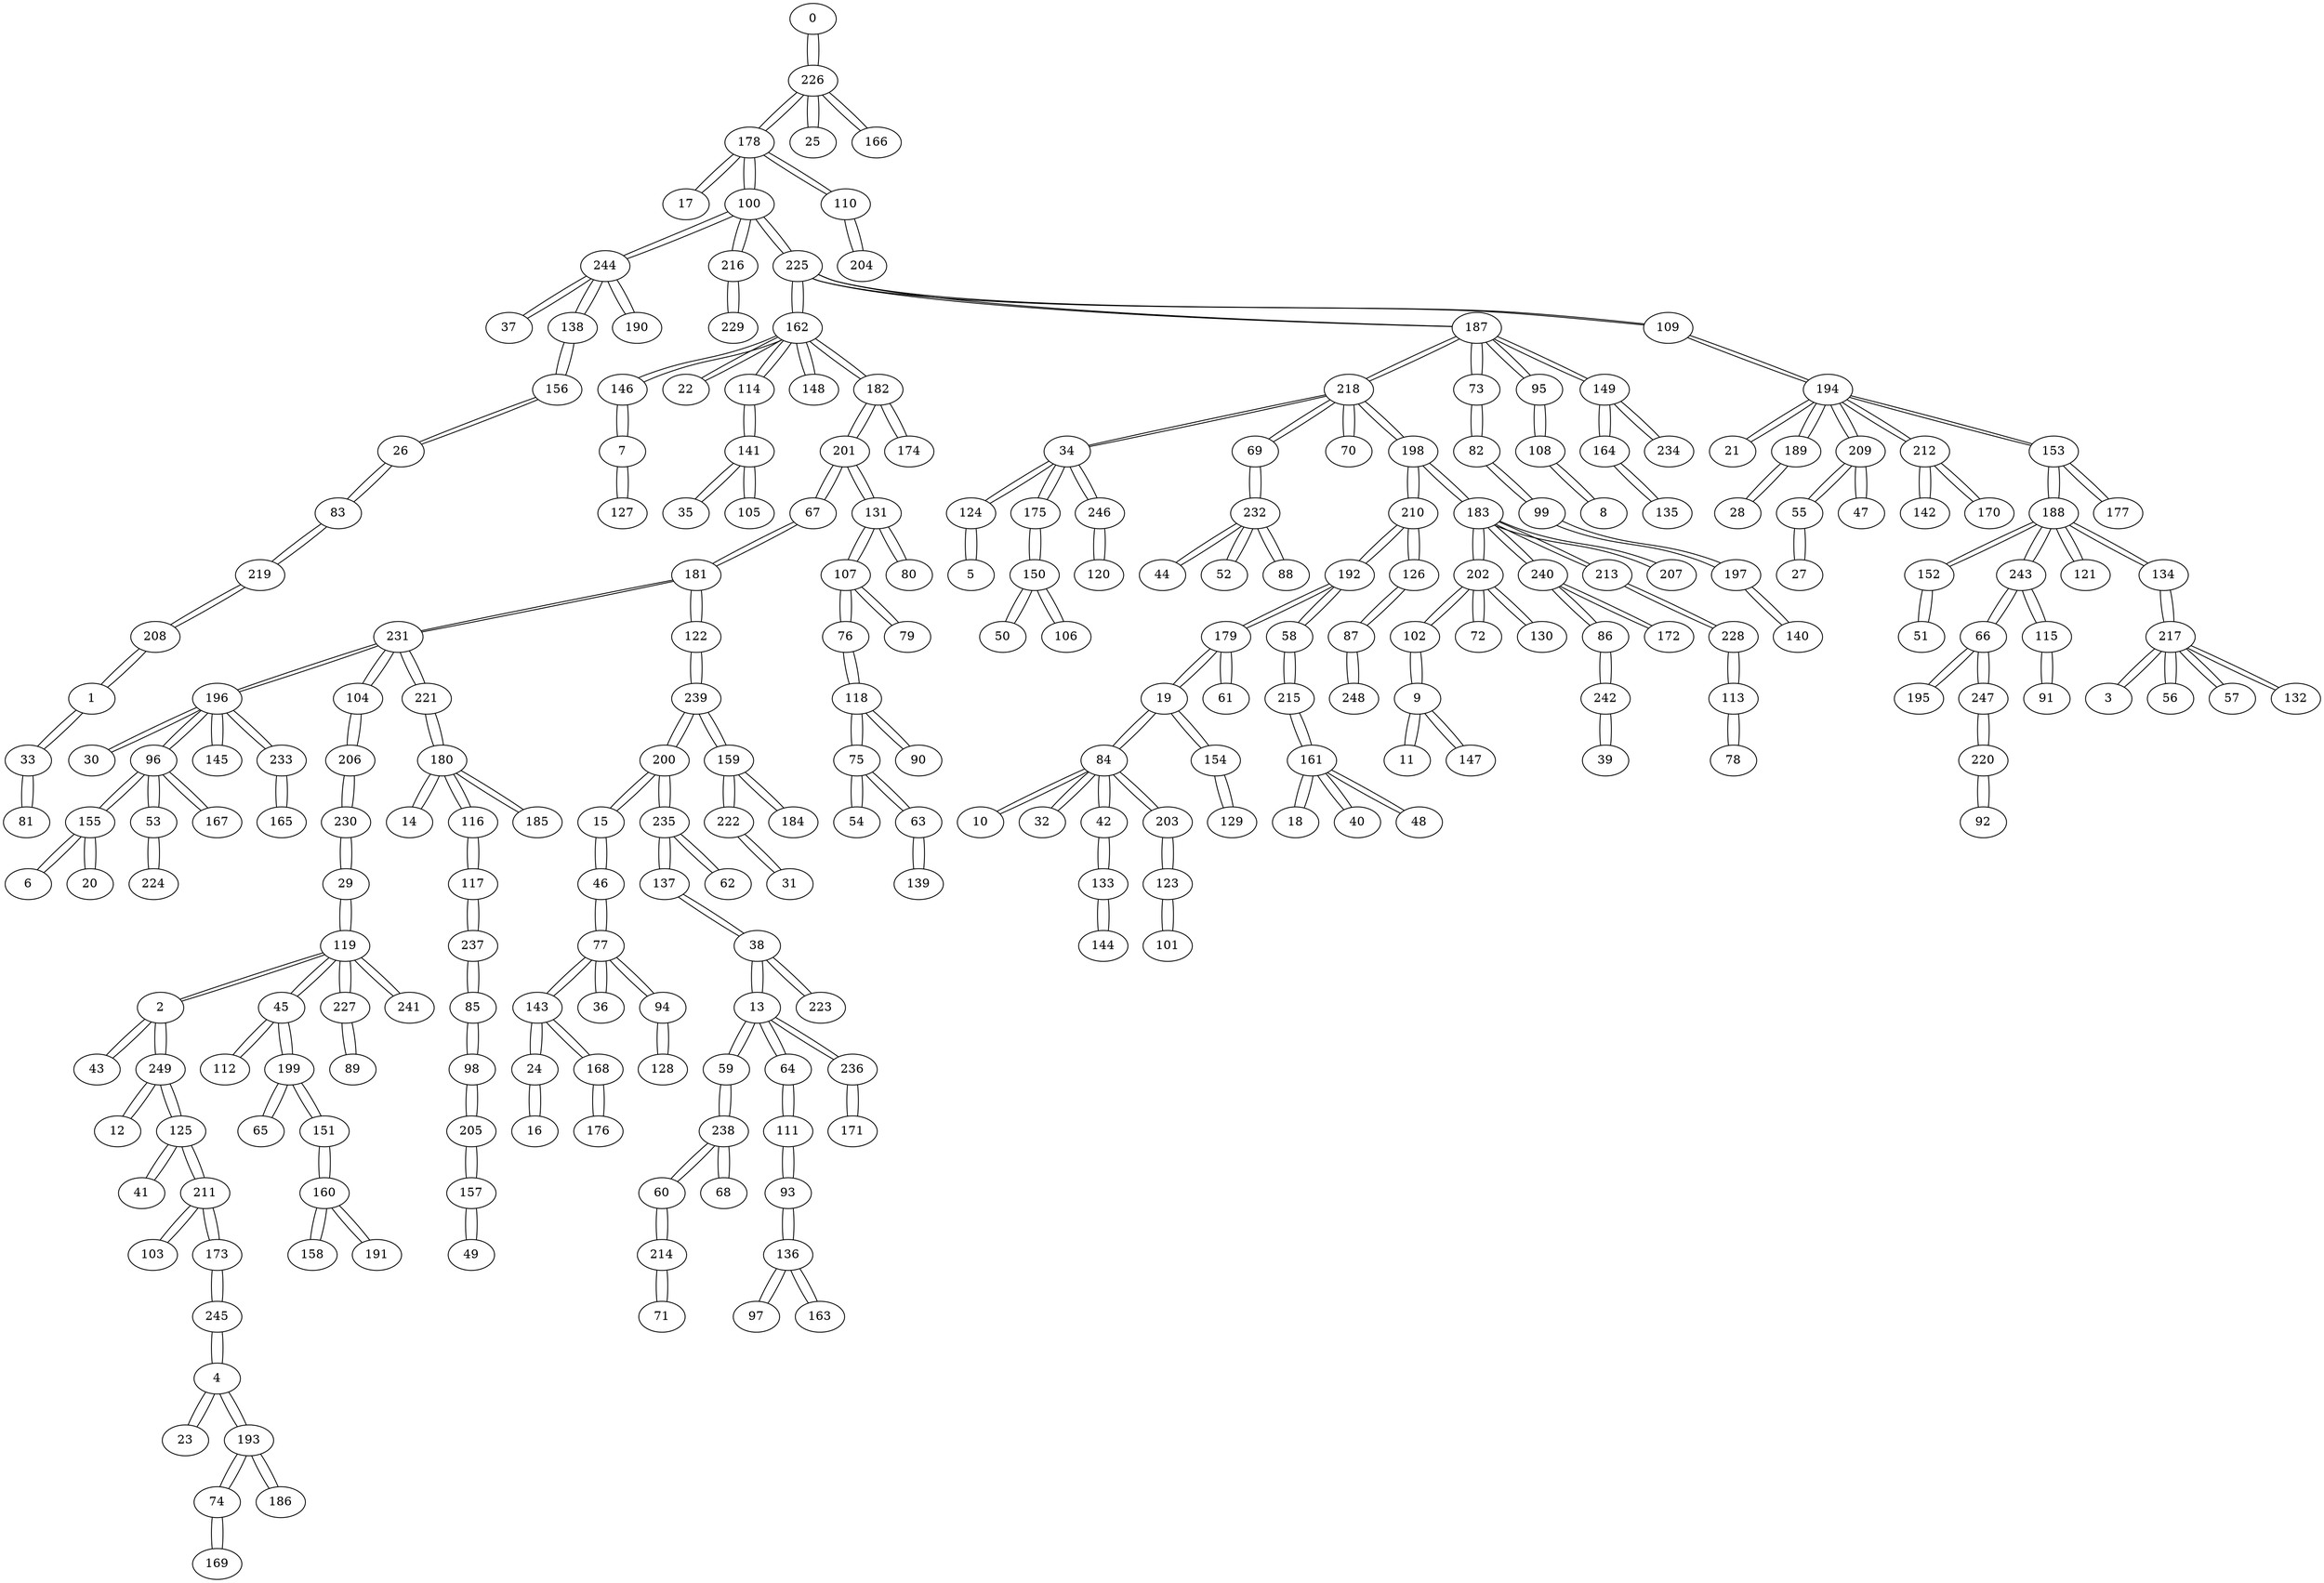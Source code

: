 graph {
0 -- 226 [ distancia=1 ]
1 -- 33 [ distancia=2 ]
1 -- 208 [ distancia=2 ]
2 -- 43 [ distancia=1 ]
2 -- 119 [ distancia=1 ]
2 -- 249 [ distancia=1 ]
3 -- 217 [ distancia=1 ]
4 -- 23 [ distancia=1 ]
4 -- 193 [ distancia=1 ]
4 -- 245 [ distancia=2 ]
5 -- 124 [ distancia=1 ]
6 -- 155 [ distancia=1 ]
7 -- 127 [ distancia=1 ]
7 -- 146 [ distancia=1 ]
8 -- 108 [ distancia=1 ]
9 -- 11 [ distancia=1 ]
9 -- 102 [ distancia=1 ]
9 -- 147 [ distancia=1 ]
10 -- 84 [ distancia=2 ]
11 -- 9 [ distancia=1 ]
12 -- 249 [ distancia=1 ]
13 -- 38 [ distancia=1 ]
13 -- 59 [ distancia=1 ]
13 -- 64 [ distancia=1 ]
13 -- 236 [ distancia=1 ]
14 -- 180 [ distancia=2 ]
15 -- 46 [ distancia=1 ]
15 -- 200 [ distancia=1 ]
16 -- 24 [ distancia=2 ]
17 -- 178 [ distancia=1 ]
18 -- 161 [ distancia=1 ]
19 -- 84 [ distancia=1 ]
19 -- 154 [ distancia=1 ]
19 -- 179 [ distancia=1 ]
20 -- 155 [ distancia=1 ]
21 -- 194 [ distancia=1 ]
22 -- 162 [ distancia=1 ]
23 -- 4 [ distancia=1 ]
24 -- 143 [ distancia=1 ]
24 -- 16 [ distancia=2 ]
25 -- 226 [ distancia=1 ]
26 -- 83 [ distancia=1 ]
26 -- 156 [ distancia=1 ]
27 -- 55 [ distancia=3 ]
28 -- 189 [ distancia=2 ]
29 -- 119 [ distancia=1 ]
29 -- 230 [ distancia=1 ]
30 -- 196 [ distancia=2 ]
31 -- 222 [ distancia=1 ]
32 -- 84 [ distancia=1 ]
33 -- 81 [ distancia=1 ]
33 -- 1 [ distancia=2 ]
34 -- 124 [ distancia=1 ]
34 -- 175 [ distancia=1 ]
34 -- 218 [ distancia=1 ]
34 -- 246 [ distancia=1 ]
35 -- 141 [ distancia=1 ]
36 -- 77 [ distancia=1 ]
37 -- 244 [ distancia=2 ]
38 -- 13 [ distancia=1 ]
38 -- 137 [ distancia=1 ]
38 -- 223 [ distancia=1 ]
39 -- 242 [ distancia=1 ]
40 -- 161 [ distancia=1 ]
41 -- 125 [ distancia=1 ]
42 -- 84 [ distancia=1 ]
42 -- 133 [ distancia=1 ]
43 -- 2 [ distancia=1 ]
44 -- 232 [ distancia=1 ]
45 -- 112 [ distancia=1 ]
45 -- 119 [ distancia=1 ]
45 -- 199 [ distancia=1 ]
46 -- 15 [ distancia=1 ]
46 -- 77 [ distancia=1 ]
47 -- 209 [ distancia=1 ]
48 -- 161 [ distancia=1 ]
49 -- 157 [ distancia=3 ]
50 -- 150 [ distancia=4 ]
51 -- 152 [ distancia=1 ]
52 -- 232 [ distancia=1 ]
53 -- 96 [ distancia=1 ]
53 -- 224 [ distancia=1 ]
54 -- 75 [ distancia=2 ]
55 -- 209 [ distancia=1 ]
55 -- 27 [ distancia=3 ]
56 -- 217 [ distancia=3 ]
57 -- 217 [ distancia=2 ]
58 -- 192 [ distancia=1 ]
58 -- 215 [ distancia=1 ]
59 -- 13 [ distancia=1 ]
59 -- 238 [ distancia=1 ]
60 -- 214 [ distancia=1 ]
60 -- 238 [ distancia=2 ]
61 -- 179 [ distancia=1 ]
62 -- 235 [ distancia=1 ]
63 -- 75 [ distancia=1 ]
63 -- 139 [ distancia=1 ]
64 -- 13 [ distancia=1 ]
64 -- 111 [ distancia=1 ]
65 -- 199 [ distancia=1 ]
66 -- 195 [ distancia=1 ]
66 -- 243 [ distancia=1 ]
66 -- 247 [ distancia=2 ]
67 -- 181 [ distancia=1 ]
67 -- 201 [ distancia=1 ]
68 -- 238 [ distancia=2 ]
69 -- 218 [ distancia=1 ]
69 -- 232 [ distancia=1 ]
70 -- 218 [ distancia=1 ]
71 -- 214 [ distancia=1 ]
72 -- 202 [ distancia=1 ]
73 -- 82 [ distancia=1 ]
73 -- 187 [ distancia=1 ]
74 -- 169 [ distancia=2 ]
74 -- 193 [ distancia=2 ]
75 -- 63 [ distancia=1 ]
75 -- 118 [ distancia=1 ]
75 -- 54 [ distancia=2 ]
76 -- 107 [ distancia=1 ]
76 -- 118 [ distancia=1 ]
77 -- 36 [ distancia=1 ]
77 -- 46 [ distancia=1 ]
77 -- 143 [ distancia=1 ]
77 -- 94 [ distancia=2 ]
78 -- 113 [ distancia=1 ]
79 -- 107 [ distancia=1 ]
80 -- 131 [ distancia=1 ]
81 -- 33 [ distancia=1 ]
82 -- 73 [ distancia=1 ]
82 -- 99 [ distancia=1 ]
83 -- 26 [ distancia=1 ]
83 -- 219 [ distancia=1 ]
84 -- 19 [ distancia=1 ]
84 -- 32 [ distancia=1 ]
84 -- 42 [ distancia=1 ]
84 -- 203 [ distancia=1 ]
84 -- 10 [ distancia=2 ]
85 -- 98 [ distancia=1 ]
85 -- 237 [ distancia=2 ]
86 -- 240 [ distancia=1 ]
86 -- 242 [ distancia=1 ]
87 -- 126 [ distancia=1 ]
87 -- 248 [ distancia=1 ]
88 -- 232 [ distancia=1 ]
89 -- 227 [ distancia=2 ]
90 -- 118 [ distancia=1 ]
91 -- 115 [ distancia=1 ]
92 -- 220 [ distancia=1 ]
93 -- 111 [ distancia=1 ]
93 -- 136 [ distancia=1 ]
94 -- 128 [ distancia=1 ]
94 -- 77 [ distancia=2 ]
95 -- 108 [ distancia=1 ]
95 -- 187 [ distancia=2 ]
96 -- 53 [ distancia=1 ]
96 -- 155 [ distancia=1 ]
96 -- 167 [ distancia=1 ]
96 -- 196 [ distancia=1 ]
97 -- 136 [ distancia=1 ]
98 -- 85 [ distancia=1 ]
98 -- 205 [ distancia=1 ]
99 -- 82 [ distancia=1 ]
99 -- 197 [ distancia=1 ]
100 -- 178 [ distancia=1 ]
100 -- 216 [ distancia=1 ]
100 -- 225 [ distancia=1 ]
100 -- 244 [ distancia=1 ]
101 -- 123 [ distancia=2 ]
102 -- 9 [ distancia=1 ]
102 -- 202 [ distancia=1 ]
103 -- 211 [ distancia=2 ]
104 -- 206 [ distancia=1 ]
104 -- 231 [ distancia=1 ]
105 -- 141 [ distancia=2 ]
106 -- 150 [ distancia=4 ]
107 -- 76 [ distancia=1 ]
107 -- 79 [ distancia=1 ]
107 -- 131 [ distancia=1 ]
108 -- 8 [ distancia=1 ]
108 -- 95 [ distancia=1 ]
109 -- 194 [ distancia=1 ]
109 -- 225 [ distancia=1 ]
110 -- 178 [ distancia=1 ]
110 -- 204 [ distancia=1 ]
111 -- 64 [ distancia=1 ]
111 -- 93 [ distancia=1 ]
112 -- 45 [ distancia=1 ]
113 -- 78 [ distancia=1 ]
113 -- 228 [ distancia=1 ]
114 -- 141 [ distancia=1 ]
114 -- 162 [ distancia=1 ]
115 -- 91 [ distancia=1 ]
115 -- 243 [ distancia=1 ]
116 -- 117 [ distancia=1 ]
116 -- 180 [ distancia=1 ]
117 -- 116 [ distancia=1 ]
117 -- 237 [ distancia=1 ]
118 -- 75 [ distancia=1 ]
118 -- 76 [ distancia=1 ]
118 -- 90 [ distancia=1 ]
119 -- 2 [ distancia=1 ]
119 -- 29 [ distancia=1 ]
119 -- 45 [ distancia=1 ]
119 -- 227 [ distancia=1 ]
119 -- 241 [ distancia=1 ]
120 -- 246 [ distancia=2 ]
121 -- 188 [ distancia=2 ]
122 -- 181 [ distancia=1 ]
122 -- 239 [ distancia=1 ]
123 -- 101 [ distancia=2 ]
123 -- 203 [ distancia=2 ]
124 -- 5 [ distancia=1 ]
124 -- 34 [ distancia=1 ]
125 -- 41 [ distancia=1 ]
125 -- 211 [ distancia=1 ]
125 -- 249 [ distancia=1 ]
126 -- 87 [ distancia=1 ]
126 -- 210 [ distancia=1 ]
127 -- 7 [ distancia=1 ]
128 -- 94 [ distancia=1 ]
129 -- 154 [ distancia=1 ]
130 -- 202 [ distancia=1 ]
131 -- 80 [ distancia=1 ]
131 -- 107 [ distancia=1 ]
131 -- 201 [ distancia=1 ]
132 -- 217 [ distancia=2 ]
133 -- 42 [ distancia=1 ]
133 -- 144 [ distancia=1 ]
134 -- 188 [ distancia=1 ]
134 -- 217 [ distancia=1 ]
135 -- 164 [ distancia=1 ]
136 -- 93 [ distancia=1 ]
136 -- 97 [ distancia=1 ]
136 -- 163 [ distancia=1 ]
137 -- 38 [ distancia=1 ]
137 -- 235 [ distancia=1 ]
138 -- 156 [ distancia=1 ]
138 -- 244 [ distancia=1 ]
139 -- 63 [ distancia=1 ]
140 -- 197 [ distancia=3 ]
141 -- 35 [ distancia=1 ]
141 -- 114 [ distancia=1 ]
141 -- 105 [ distancia=2 ]
142 -- 212 [ distancia=1 ]
143 -- 24 [ distancia=1 ]
143 -- 77 [ distancia=1 ]
143 -- 168 [ distancia=2 ]
144 -- 133 [ distancia=1 ]
145 -- 196 [ distancia=1 ]
146 -- 7 [ distancia=1 ]
146 -- 162 [ distancia=1 ]
147 -- 9 [ distancia=1 ]
148 -- 162 [ distancia=1 ]
149 -- 164 [ distancia=1 ]
149 -- 187 [ distancia=1 ]
149 -- 234 [ distancia=2 ]
150 -- 175 [ distancia=2 ]
150 -- 50 [ distancia=4 ]
150 -- 106 [ distancia=4 ]
151 -- 160 [ distancia=1 ]
151 -- 199 [ distancia=2 ]
152 -- 51 [ distancia=1 ]
152 -- 188 [ distancia=1 ]
153 -- 177 [ distancia=1 ]
153 -- 188 [ distancia=1 ]
153 -- 194 [ distancia=1 ]
154 -- 19 [ distancia=1 ]
154 -- 129 [ distancia=1 ]
155 -- 6 [ distancia=1 ]
155 -- 20 [ distancia=1 ]
155 -- 96 [ distancia=1 ]
156 -- 26 [ distancia=1 ]
156 -- 138 [ distancia=1 ]
157 -- 205 [ distancia=1 ]
157 -- 49 [ distancia=3 ]
158 -- 160 [ distancia=2 ]
159 -- 239 [ distancia=1 ]
159 -- 184 [ distancia=2 ]
159 -- 222 [ distancia=2 ]
160 -- 151 [ distancia=1 ]
160 -- 158 [ distancia=2 ]
160 -- 191 [ distancia=4 ]
161 -- 18 [ distancia=1 ]
161 -- 40 [ distancia=1 ]
161 -- 48 [ distancia=1 ]
161 -- 215 [ distancia=1 ]
162 -- 22 [ distancia=1 ]
162 -- 114 [ distancia=1 ]
162 -- 146 [ distancia=1 ]
162 -- 148 [ distancia=1 ]
162 -- 182 [ distancia=1 ]
162 -- 225 [ distancia=1 ]
163 -- 136 [ distancia=1 ]
164 -- 135 [ distancia=1 ]
164 -- 149 [ distancia=1 ]
165 -- 233 [ distancia=2 ]
166 -- 226 [ distancia=3 ]
167 -- 96 [ distancia=1 ]
168 -- 143 [ distancia=2 ]
168 -- 176 [ distancia=2 ]
169 -- 74 [ distancia=2 ]
170 -- 212 [ distancia=2 ]
171 -- 236 [ distancia=2 ]
172 -- 240 [ distancia=1 ]
173 -- 211 [ distancia=1 ]
173 -- 245 [ distancia=2 ]
174 -- 182 [ distancia=1 ]
175 -- 34 [ distancia=1 ]
175 -- 150 [ distancia=2 ]
176 -- 168 [ distancia=2 ]
177 -- 153 [ distancia=1 ]
178 -- 17 [ distancia=1 ]
178 -- 100 [ distancia=1 ]
178 -- 110 [ distancia=1 ]
178 -- 226 [ distancia=1 ]
179 -- 19 [ distancia=1 ]
179 -- 61 [ distancia=1 ]
179 -- 192 [ distancia=1 ]
180 -- 116 [ distancia=1 ]
180 -- 185 [ distancia=1 ]
180 -- 221 [ distancia=1 ]
180 -- 14 [ distancia=2 ]
181 -- 67 [ distancia=1 ]
181 -- 122 [ distancia=1 ]
181 -- 231 [ distancia=1 ]
182 -- 162 [ distancia=1 ]
182 -- 174 [ distancia=1 ]
182 -- 201 [ distancia=1 ]
183 -- 198 [ distancia=1 ]
183 -- 202 [ distancia=1 ]
183 -- 213 [ distancia=1 ]
183 -- 240 [ distancia=1 ]
183 -- 207 [ distancia=2 ]
184 -- 159 [ distancia=2 ]
185 -- 180 [ distancia=1 ]
186 -- 193 [ distancia=1 ]
187 -- 73 [ distancia=1 ]
187 -- 149 [ distancia=1 ]
187 -- 218 [ distancia=1 ]
187 -- 225 [ distancia=1 ]
187 -- 95 [ distancia=2 ]
188 -- 134 [ distancia=1 ]
188 -- 152 [ distancia=1 ]
188 -- 153 [ distancia=1 ]
188 -- 243 [ distancia=1 ]
188 -- 121 [ distancia=2 ]
189 -- 28 [ distancia=2 ]
189 -- 194 [ distancia=2 ]
190 -- 244 [ distancia=2 ]
191 -- 160 [ distancia=4 ]
192 -- 58 [ distancia=1 ]
192 -- 179 [ distancia=1 ]
192 -- 210 [ distancia=1 ]
193 -- 4 [ distancia=1 ]
193 -- 186 [ distancia=1 ]
193 -- 74 [ distancia=2 ]
194 -- 21 [ distancia=1 ]
194 -- 109 [ distancia=1 ]
194 -- 153 [ distancia=1 ]
194 -- 209 [ distancia=1 ]
194 -- 212 [ distancia=1 ]
194 -- 189 [ distancia=2 ]
195 -- 66 [ distancia=1 ]
196 -- 96 [ distancia=1 ]
196 -- 145 [ distancia=1 ]
196 -- 231 [ distancia=1 ]
196 -- 30 [ distancia=2 ]
196 -- 233 [ distancia=2 ]
197 -- 99 [ distancia=1 ]
197 -- 140 [ distancia=3 ]
198 -- 183 [ distancia=1 ]
198 -- 210 [ distancia=1 ]
198 -- 218 [ distancia=1 ]
199 -- 45 [ distancia=1 ]
199 -- 65 [ distancia=1 ]
199 -- 151 [ distancia=2 ]
200 -- 15 [ distancia=1 ]
200 -- 235 [ distancia=1 ]
200 -- 239 [ distancia=1 ]
201 -- 67 [ distancia=1 ]
201 -- 131 [ distancia=1 ]
201 -- 182 [ distancia=1 ]
202 -- 72 [ distancia=1 ]
202 -- 102 [ distancia=1 ]
202 -- 130 [ distancia=1 ]
202 -- 183 [ distancia=1 ]
203 -- 84 [ distancia=1 ]
203 -- 123 [ distancia=2 ]
204 -- 110 [ distancia=1 ]
205 -- 98 [ distancia=1 ]
205 -- 157 [ distancia=1 ]
206 -- 104 [ distancia=1 ]
206 -- 230 [ distancia=1 ]
207 -- 183 [ distancia=2 ]
208 -- 219 [ distancia=1 ]
208 -- 1 [ distancia=2 ]
209 -- 47 [ distancia=1 ]
209 -- 55 [ distancia=1 ]
209 -- 194 [ distancia=1 ]
210 -- 126 [ distancia=1 ]
210 -- 192 [ distancia=1 ]
210 -- 198 [ distancia=1 ]
211 -- 125 [ distancia=1 ]
211 -- 173 [ distancia=1 ]
211 -- 103 [ distancia=2 ]
212 -- 142 [ distancia=1 ]
212 -- 194 [ distancia=1 ]
212 -- 170 [ distancia=2 ]
213 -- 183 [ distancia=1 ]
213 -- 228 [ distancia=1 ]
214 -- 60 [ distancia=1 ]
214 -- 71 [ distancia=1 ]
215 -- 58 [ distancia=1 ]
215 -- 161 [ distancia=1 ]
216 -- 100 [ distancia=1 ]
216 -- 229 [ distancia=2 ]
217 -- 3 [ distancia=1 ]
217 -- 134 [ distancia=1 ]
217 -- 57 [ distancia=2 ]
217 -- 132 [ distancia=2 ]
217 -- 56 [ distancia=3 ]
218 -- 34 [ distancia=1 ]
218 -- 69 [ distancia=1 ]
218 -- 70 [ distancia=1 ]
218 -- 187 [ distancia=1 ]
218 -- 198 [ distancia=1 ]
219 -- 83 [ distancia=1 ]
219 -- 208 [ distancia=1 ]
220 -- 92 [ distancia=1 ]
220 -- 247 [ distancia=2 ]
221 -- 180 [ distancia=1 ]
221 -- 231 [ distancia=1 ]
222 -- 31 [ distancia=1 ]
222 -- 159 [ distancia=2 ]
223 -- 38 [ distancia=1 ]
224 -- 53 [ distancia=1 ]
225 -- 100 [ distancia=1 ]
225 -- 109 [ distancia=1 ]
225 -- 162 [ distancia=1 ]
225 -- 187 [ distancia=1 ]
226 -- 0 [ distancia=1 ]
226 -- 25 [ distancia=1 ]
226 -- 178 [ distancia=1 ]
226 -- 166 [ distancia=3 ]
227 -- 119 [ distancia=1 ]
227 -- 89 [ distancia=2 ]
228 -- 113 [ distancia=1 ]
228 -- 213 [ distancia=1 ]
229 -- 216 [ distancia=2 ]
230 -- 29 [ distancia=1 ]
230 -- 206 [ distancia=1 ]
231 -- 104 [ distancia=1 ]
231 -- 181 [ distancia=1 ]
231 -- 196 [ distancia=1 ]
231 -- 221 [ distancia=1 ]
232 -- 44 [ distancia=1 ]
232 -- 52 [ distancia=1 ]
232 -- 69 [ distancia=1 ]
232 -- 88 [ distancia=1 ]
233 -- 165 [ distancia=2 ]
233 -- 196 [ distancia=2 ]
234 -- 149 [ distancia=2 ]
235 -- 62 [ distancia=1 ]
235 -- 137 [ distancia=1 ]
235 -- 200 [ distancia=1 ]
236 -- 13 [ distancia=1 ]
236 -- 171 [ distancia=2 ]
237 -- 117 [ distancia=1 ]
237 -- 85 [ distancia=2 ]
238 -- 59 [ distancia=1 ]
238 -- 60 [ distancia=2 ]
238 -- 68 [ distancia=2 ]
239 -- 122 [ distancia=1 ]
239 -- 159 [ distancia=1 ]
239 -- 200 [ distancia=1 ]
240 -- 86 [ distancia=1 ]
240 -- 172 [ distancia=1 ]
240 -- 183 [ distancia=1 ]
241 -- 119 [ distancia=1 ]
242 -- 39 [ distancia=1 ]
242 -- 86 [ distancia=1 ]
243 -- 66 [ distancia=1 ]
243 -- 115 [ distancia=1 ]
243 -- 188 [ distancia=1 ]
244 -- 100 [ distancia=1 ]
244 -- 138 [ distancia=1 ]
244 -- 37 [ distancia=2 ]
244 -- 190 [ distancia=2 ]
245 -- 4 [ distancia=2 ]
245 -- 173 [ distancia=2 ]
246 -- 34 [ distancia=1 ]
246 -- 120 [ distancia=2 ]
247 -- 66 [ distancia=2 ]
247 -- 220 [ distancia=2 ]
248 -- 87 [ distancia=1 ]
249 -- 2 [ distancia=1 ]
249 -- 12 [ distancia=1 ]
249 -- 125 [ distancia=1 ]
}
